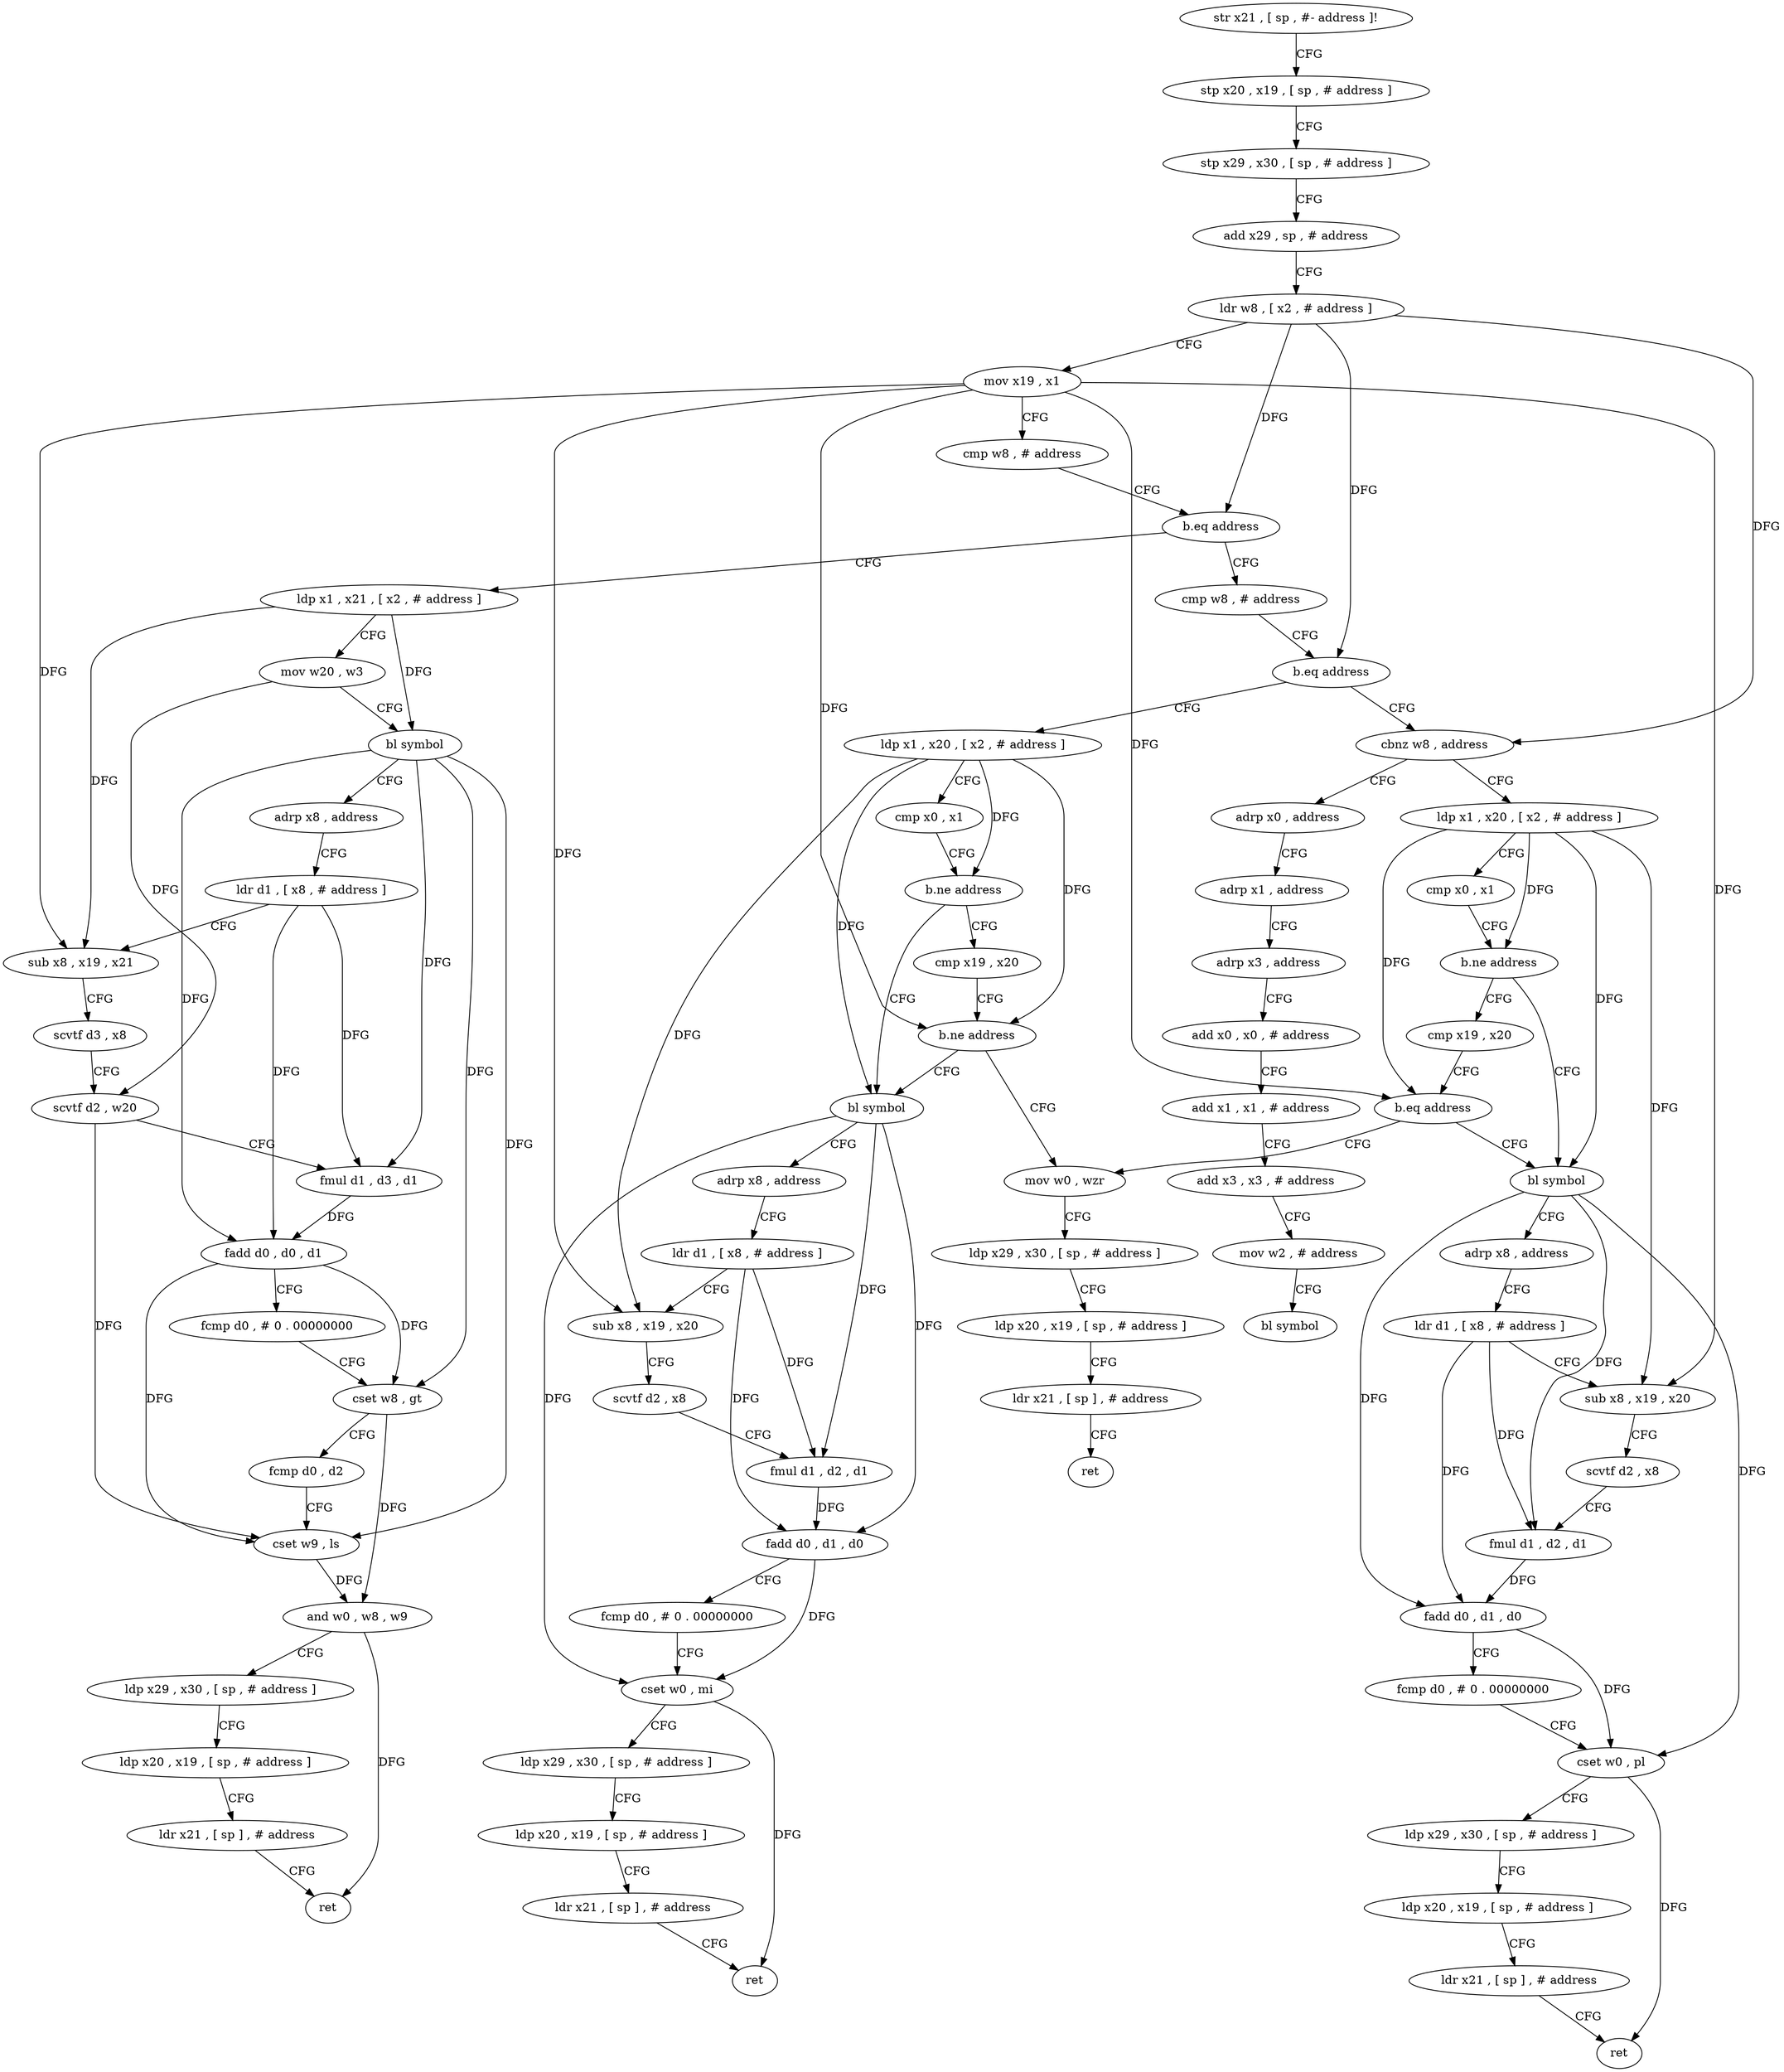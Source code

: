 digraph "func" {
"4211372" [label = "str x21 , [ sp , #- address ]!" ]
"4211376" [label = "stp x20 , x19 , [ sp , # address ]" ]
"4211380" [label = "stp x29 , x30 , [ sp , # address ]" ]
"4211384" [label = "add x29 , sp , # address" ]
"4211388" [label = "ldr w8 , [ x2 , # address ]" ]
"4211392" [label = "mov x19 , x1" ]
"4211396" [label = "cmp w8 , # address" ]
"4211400" [label = "b.eq address" ]
"4211528" [label = "ldp x1 , x21 , [ x2 , # address ]" ]
"4211404" [label = "cmp w8 , # address" ]
"4211532" [label = "mov w20 , w3" ]
"4211536" [label = "bl symbol" ]
"4211540" [label = "adrp x8 , address" ]
"4211544" [label = "ldr d1 , [ x8 , # address ]" ]
"4211548" [label = "sub x8 , x19 , x21" ]
"4211552" [label = "scvtf d3 , x8" ]
"4211556" [label = "scvtf d2 , w20" ]
"4211560" [label = "fmul d1 , d3 , d1" ]
"4211564" [label = "fadd d0 , d0 , d1" ]
"4211568" [label = "fcmp d0 , # 0 . 00000000" ]
"4211572" [label = "cset w8 , gt" ]
"4211576" [label = "fcmp d0 , d2" ]
"4211580" [label = "cset w9 , ls" ]
"4211584" [label = "and w0 , w8 , w9" ]
"4211588" [label = "ldp x29 , x30 , [ sp , # address ]" ]
"4211592" [label = "ldp x20 , x19 , [ sp , # address ]" ]
"4211596" [label = "ldr x21 , [ sp ] , # address" ]
"4211600" [label = "ret" ]
"4211408" [label = "b.eq address" ]
"4211488" [label = "ldp x1 , x20 , [ x2 , # address ]" ]
"4211412" [label = "cbnz w8 , address" ]
"4211492" [label = "cmp x0 , x1" ]
"4211496" [label = "b.ne address" ]
"4211604" [label = "bl symbol" ]
"4211500" [label = "cmp x19 , x20" ]
"4211656" [label = "adrp x0 , address" ]
"4211416" [label = "ldp x1 , x20 , [ x2 , # address ]" ]
"4211608" [label = "adrp x8 , address" ]
"4211612" [label = "ldr d1 , [ x8 , # address ]" ]
"4211616" [label = "sub x8 , x19 , x20" ]
"4211620" [label = "scvtf d2 , x8" ]
"4211624" [label = "fmul d1 , d2 , d1" ]
"4211628" [label = "fadd d0 , d1 , d0" ]
"4211632" [label = "fcmp d0 , # 0 . 00000000" ]
"4211636" [label = "cset w0 , mi" ]
"4211640" [label = "ldp x29 , x30 , [ sp , # address ]" ]
"4211644" [label = "ldp x20 , x19 , [ sp , # address ]" ]
"4211648" [label = "ldr x21 , [ sp ] , # address" ]
"4211652" [label = "ret" ]
"4211504" [label = "b.ne address" ]
"4211508" [label = "mov w0 , wzr" ]
"4211660" [label = "adrp x1 , address" ]
"4211664" [label = "adrp x3 , address" ]
"4211668" [label = "add x0 , x0 , # address" ]
"4211672" [label = "add x1 , x1 , # address" ]
"4211676" [label = "add x3 , x3 , # address" ]
"4211680" [label = "mov w2 , # address" ]
"4211684" [label = "bl symbol" ]
"4211420" [label = "cmp x0 , x1" ]
"4211424" [label = "b.ne address" ]
"4211436" [label = "bl symbol" ]
"4211428" [label = "cmp x19 , x20" ]
"4211512" [label = "ldp x29 , x30 , [ sp , # address ]" ]
"4211516" [label = "ldp x20 , x19 , [ sp , # address ]" ]
"4211520" [label = "ldr x21 , [ sp ] , # address" ]
"4211524" [label = "ret" ]
"4211440" [label = "adrp x8 , address" ]
"4211444" [label = "ldr d1 , [ x8 , # address ]" ]
"4211448" [label = "sub x8 , x19 , x20" ]
"4211452" [label = "scvtf d2 , x8" ]
"4211456" [label = "fmul d1 , d2 , d1" ]
"4211460" [label = "fadd d0 , d1 , d0" ]
"4211464" [label = "fcmp d0 , # 0 . 00000000" ]
"4211468" [label = "cset w0 , pl" ]
"4211472" [label = "ldp x29 , x30 , [ sp , # address ]" ]
"4211476" [label = "ldp x20 , x19 , [ sp , # address ]" ]
"4211480" [label = "ldr x21 , [ sp ] , # address" ]
"4211484" [label = "ret" ]
"4211432" [label = "b.eq address" ]
"4211372" -> "4211376" [ label = "CFG" ]
"4211376" -> "4211380" [ label = "CFG" ]
"4211380" -> "4211384" [ label = "CFG" ]
"4211384" -> "4211388" [ label = "CFG" ]
"4211388" -> "4211392" [ label = "CFG" ]
"4211388" -> "4211400" [ label = "DFG" ]
"4211388" -> "4211408" [ label = "DFG" ]
"4211388" -> "4211412" [ label = "DFG" ]
"4211392" -> "4211396" [ label = "CFG" ]
"4211392" -> "4211548" [ label = "DFG" ]
"4211392" -> "4211616" [ label = "DFG" ]
"4211392" -> "4211504" [ label = "DFG" ]
"4211392" -> "4211448" [ label = "DFG" ]
"4211392" -> "4211432" [ label = "DFG" ]
"4211396" -> "4211400" [ label = "CFG" ]
"4211400" -> "4211528" [ label = "CFG" ]
"4211400" -> "4211404" [ label = "CFG" ]
"4211528" -> "4211532" [ label = "CFG" ]
"4211528" -> "4211536" [ label = "DFG" ]
"4211528" -> "4211548" [ label = "DFG" ]
"4211404" -> "4211408" [ label = "CFG" ]
"4211532" -> "4211536" [ label = "CFG" ]
"4211532" -> "4211556" [ label = "DFG" ]
"4211536" -> "4211540" [ label = "CFG" ]
"4211536" -> "4211564" [ label = "DFG" ]
"4211536" -> "4211572" [ label = "DFG" ]
"4211536" -> "4211580" [ label = "DFG" ]
"4211536" -> "4211560" [ label = "DFG" ]
"4211540" -> "4211544" [ label = "CFG" ]
"4211544" -> "4211548" [ label = "CFG" ]
"4211544" -> "4211560" [ label = "DFG" ]
"4211544" -> "4211564" [ label = "DFG" ]
"4211548" -> "4211552" [ label = "CFG" ]
"4211552" -> "4211556" [ label = "CFG" ]
"4211556" -> "4211560" [ label = "CFG" ]
"4211556" -> "4211580" [ label = "DFG" ]
"4211560" -> "4211564" [ label = "DFG" ]
"4211564" -> "4211568" [ label = "CFG" ]
"4211564" -> "4211572" [ label = "DFG" ]
"4211564" -> "4211580" [ label = "DFG" ]
"4211568" -> "4211572" [ label = "CFG" ]
"4211572" -> "4211576" [ label = "CFG" ]
"4211572" -> "4211584" [ label = "DFG" ]
"4211576" -> "4211580" [ label = "CFG" ]
"4211580" -> "4211584" [ label = "DFG" ]
"4211584" -> "4211588" [ label = "CFG" ]
"4211584" -> "4211600" [ label = "DFG" ]
"4211588" -> "4211592" [ label = "CFG" ]
"4211592" -> "4211596" [ label = "CFG" ]
"4211596" -> "4211600" [ label = "CFG" ]
"4211408" -> "4211488" [ label = "CFG" ]
"4211408" -> "4211412" [ label = "CFG" ]
"4211488" -> "4211492" [ label = "CFG" ]
"4211488" -> "4211496" [ label = "DFG" ]
"4211488" -> "4211604" [ label = "DFG" ]
"4211488" -> "4211616" [ label = "DFG" ]
"4211488" -> "4211504" [ label = "DFG" ]
"4211412" -> "4211656" [ label = "CFG" ]
"4211412" -> "4211416" [ label = "CFG" ]
"4211492" -> "4211496" [ label = "CFG" ]
"4211496" -> "4211604" [ label = "CFG" ]
"4211496" -> "4211500" [ label = "CFG" ]
"4211604" -> "4211608" [ label = "CFG" ]
"4211604" -> "4211628" [ label = "DFG" ]
"4211604" -> "4211636" [ label = "DFG" ]
"4211604" -> "4211624" [ label = "DFG" ]
"4211500" -> "4211504" [ label = "CFG" ]
"4211656" -> "4211660" [ label = "CFG" ]
"4211416" -> "4211420" [ label = "CFG" ]
"4211416" -> "4211424" [ label = "DFG" ]
"4211416" -> "4211436" [ label = "DFG" ]
"4211416" -> "4211448" [ label = "DFG" ]
"4211416" -> "4211432" [ label = "DFG" ]
"4211608" -> "4211612" [ label = "CFG" ]
"4211612" -> "4211616" [ label = "CFG" ]
"4211612" -> "4211624" [ label = "DFG" ]
"4211612" -> "4211628" [ label = "DFG" ]
"4211616" -> "4211620" [ label = "CFG" ]
"4211620" -> "4211624" [ label = "CFG" ]
"4211624" -> "4211628" [ label = "DFG" ]
"4211628" -> "4211632" [ label = "CFG" ]
"4211628" -> "4211636" [ label = "DFG" ]
"4211632" -> "4211636" [ label = "CFG" ]
"4211636" -> "4211640" [ label = "CFG" ]
"4211636" -> "4211652" [ label = "DFG" ]
"4211640" -> "4211644" [ label = "CFG" ]
"4211644" -> "4211648" [ label = "CFG" ]
"4211648" -> "4211652" [ label = "CFG" ]
"4211504" -> "4211604" [ label = "CFG" ]
"4211504" -> "4211508" [ label = "CFG" ]
"4211508" -> "4211512" [ label = "CFG" ]
"4211660" -> "4211664" [ label = "CFG" ]
"4211664" -> "4211668" [ label = "CFG" ]
"4211668" -> "4211672" [ label = "CFG" ]
"4211672" -> "4211676" [ label = "CFG" ]
"4211676" -> "4211680" [ label = "CFG" ]
"4211680" -> "4211684" [ label = "CFG" ]
"4211420" -> "4211424" [ label = "CFG" ]
"4211424" -> "4211436" [ label = "CFG" ]
"4211424" -> "4211428" [ label = "CFG" ]
"4211436" -> "4211440" [ label = "CFG" ]
"4211436" -> "4211460" [ label = "DFG" ]
"4211436" -> "4211468" [ label = "DFG" ]
"4211436" -> "4211456" [ label = "DFG" ]
"4211428" -> "4211432" [ label = "CFG" ]
"4211512" -> "4211516" [ label = "CFG" ]
"4211516" -> "4211520" [ label = "CFG" ]
"4211520" -> "4211524" [ label = "CFG" ]
"4211440" -> "4211444" [ label = "CFG" ]
"4211444" -> "4211448" [ label = "CFG" ]
"4211444" -> "4211456" [ label = "DFG" ]
"4211444" -> "4211460" [ label = "DFG" ]
"4211448" -> "4211452" [ label = "CFG" ]
"4211452" -> "4211456" [ label = "CFG" ]
"4211456" -> "4211460" [ label = "DFG" ]
"4211460" -> "4211464" [ label = "CFG" ]
"4211460" -> "4211468" [ label = "DFG" ]
"4211464" -> "4211468" [ label = "CFG" ]
"4211468" -> "4211472" [ label = "CFG" ]
"4211468" -> "4211484" [ label = "DFG" ]
"4211472" -> "4211476" [ label = "CFG" ]
"4211476" -> "4211480" [ label = "CFG" ]
"4211480" -> "4211484" [ label = "CFG" ]
"4211432" -> "4211508" [ label = "CFG" ]
"4211432" -> "4211436" [ label = "CFG" ]
}
